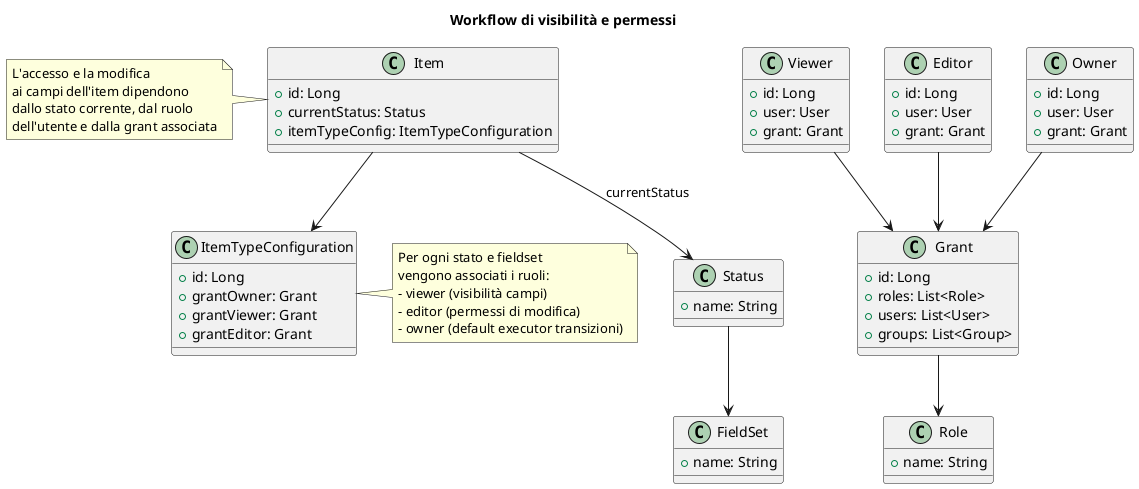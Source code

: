 @startuml
title Workflow di visibilità e permessi

class Item {
  +id: Long
  +currentStatus: Status
  +itemTypeConfig: ItemTypeConfiguration
}

class Viewer {
  +id: Long
  +user: User
  +grant: Grant
}

class Editor {
  +id: Long
  +user: User
  +grant: Grant
}

class Owner {
  +id: Long
  +user: User
  +grant: Grant
}

class Role {
  +name: String
}

class Grant {
  +id: Long
  +roles: List<Role>
  +users: List<User>
  +groups: List<Group>
}

class Status {
  +name: String
}

class FieldSet {
  +name: String
}

class ItemTypeConfiguration {
  +id: Long
  +grantOwner: Grant
  +grantViewer: Grant
  +grantEditor: Grant
}

Item --> Status : currentStatus
Item --> ItemTypeConfiguration

Viewer --> Grant
Editor --> Grant
Owner --> Grant

Status --> FieldSet

' Ruoli assegnati alle grant
Grant --> Role

note right of ItemTypeConfiguration
  Per ogni stato e fieldset
  vengono associati i ruoli:
  - viewer (visibilità campi)
  - editor (permessi di modifica)
  - owner (default executor transizioni)
end note

note left of Item
  L'accesso e la modifica
  ai campi dell'item dipendono
  dallo stato corrente, dal ruolo
  dell'utente e dalla grant associata
end note

@enduml
